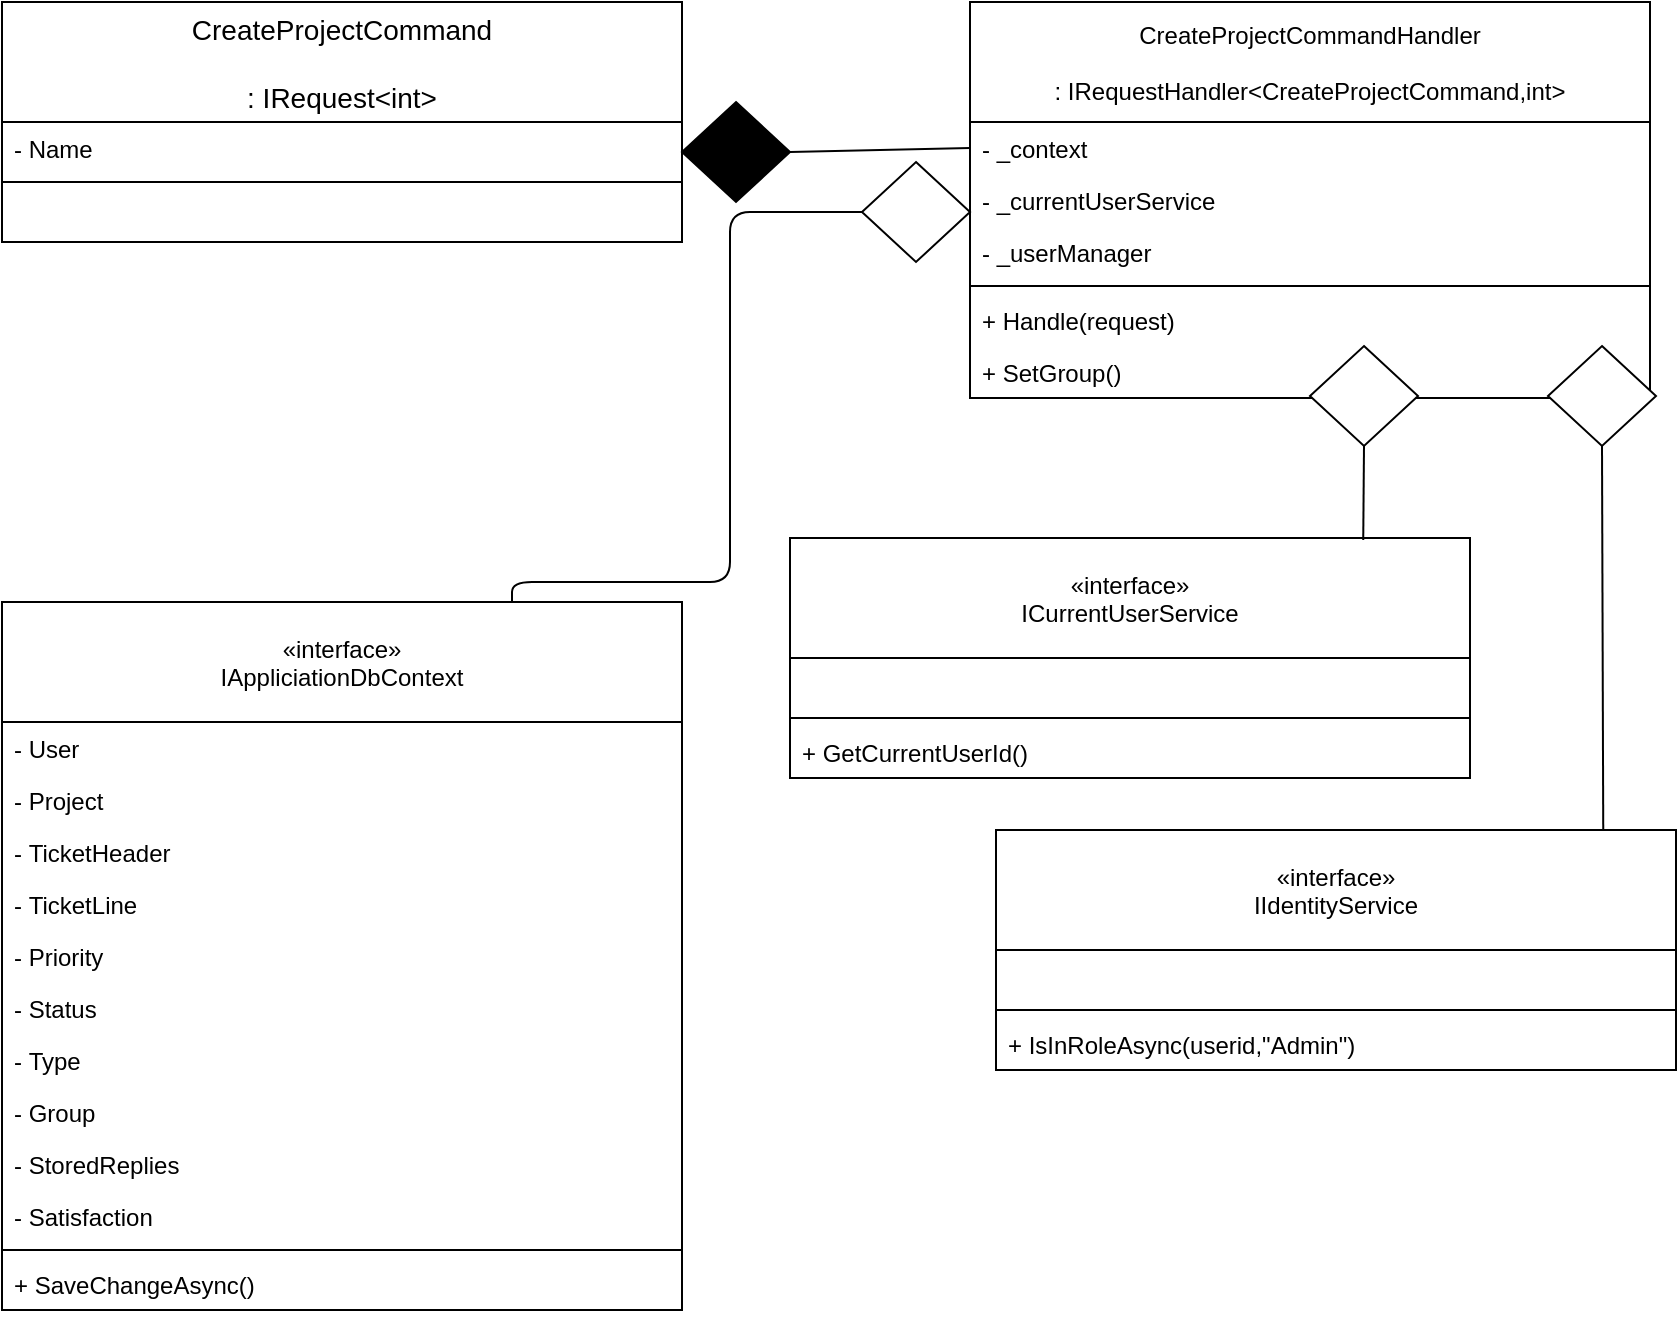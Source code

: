 <mxfile version="13.6.2" type="device"><diagram id="i-jKPdzmMxMsJHsrEuBs" name="Page-1"><mxGraphModel dx="2704" dy="985" grid="1" gridSize="10" guides="1" tooltips="1" connect="1" arrows="1" fold="1" page="1" pageScale="1" pageWidth="827" pageHeight="1169" math="0" shadow="0"><root><mxCell id="0"/><mxCell id="1" parent="0"/><mxCell id="GN9Uv2yKg5OfS3S7GKmP-27" value="«interface»&#10;IAppliciationDbContext" style="swimlane;fontStyle=0;childLayout=stackLayout;horizontal=1;startSize=60;fillColor=none;horizontalStack=0;resizeParent=1;resizeParentMax=0;resizeLast=0;collapsible=1;marginBottom=0;" parent="1" vertex="1"><mxGeometry x="-1644" y="340" width="340" height="354" as="geometry"/></mxCell><mxCell id="GN9Uv2yKg5OfS3S7GKmP-28" value="- User" style="text;strokeColor=none;fillColor=none;align=left;verticalAlign=top;spacingLeft=4;spacingRight=4;overflow=hidden;rotatable=0;points=[[0,0.5],[1,0.5]];portConstraint=eastwest;" parent="GN9Uv2yKg5OfS3S7GKmP-27" vertex="1"><mxGeometry y="60" width="340" height="26" as="geometry"/></mxCell><mxCell id="GN9Uv2yKg5OfS3S7GKmP-29" value="- Project" style="text;strokeColor=none;fillColor=none;align=left;verticalAlign=top;spacingLeft=4;spacingRight=4;overflow=hidden;rotatable=0;points=[[0,0.5],[1,0.5]];portConstraint=eastwest;" parent="GN9Uv2yKg5OfS3S7GKmP-27" vertex="1"><mxGeometry y="86" width="340" height="26" as="geometry"/></mxCell><mxCell id="GN9Uv2yKg5OfS3S7GKmP-30" value="- TicketHeader" style="text;strokeColor=none;fillColor=none;align=left;verticalAlign=top;spacingLeft=4;spacingRight=4;overflow=hidden;rotatable=0;points=[[0,0.5],[1,0.5]];portConstraint=eastwest;" parent="GN9Uv2yKg5OfS3S7GKmP-27" vertex="1"><mxGeometry y="112" width="340" height="26" as="geometry"/></mxCell><mxCell id="GN9Uv2yKg5OfS3S7GKmP-31" value="- TicketLine" style="text;strokeColor=none;fillColor=none;align=left;verticalAlign=top;spacingLeft=4;spacingRight=4;overflow=hidden;rotatable=0;points=[[0,0.5],[1,0.5]];portConstraint=eastwest;" parent="GN9Uv2yKg5OfS3S7GKmP-27" vertex="1"><mxGeometry y="138" width="340" height="26" as="geometry"/></mxCell><mxCell id="GN9Uv2yKg5OfS3S7GKmP-32" value="- Priority" style="text;strokeColor=none;fillColor=none;align=left;verticalAlign=top;spacingLeft=4;spacingRight=4;overflow=hidden;rotatable=0;points=[[0,0.5],[1,0.5]];portConstraint=eastwest;" parent="GN9Uv2yKg5OfS3S7GKmP-27" vertex="1"><mxGeometry y="164" width="340" height="26" as="geometry"/></mxCell><mxCell id="GN9Uv2yKg5OfS3S7GKmP-33" value="- Status" style="text;strokeColor=none;fillColor=none;align=left;verticalAlign=top;spacingLeft=4;spacingRight=4;overflow=hidden;rotatable=0;points=[[0,0.5],[1,0.5]];portConstraint=eastwest;" parent="GN9Uv2yKg5OfS3S7GKmP-27" vertex="1"><mxGeometry y="190" width="340" height="26" as="geometry"/></mxCell><mxCell id="GN9Uv2yKg5OfS3S7GKmP-34" value="- Type" style="text;strokeColor=none;fillColor=none;align=left;verticalAlign=top;spacingLeft=4;spacingRight=4;overflow=hidden;rotatable=0;points=[[0,0.5],[1,0.5]];portConstraint=eastwest;" parent="GN9Uv2yKg5OfS3S7GKmP-27" vertex="1"><mxGeometry y="216" width="340" height="26" as="geometry"/></mxCell><mxCell id="GN9Uv2yKg5OfS3S7GKmP-35" value="- Group" style="text;strokeColor=none;fillColor=none;align=left;verticalAlign=top;spacingLeft=4;spacingRight=4;overflow=hidden;rotatable=0;points=[[0,0.5],[1,0.5]];portConstraint=eastwest;" parent="GN9Uv2yKg5OfS3S7GKmP-27" vertex="1"><mxGeometry y="242" width="340" height="26" as="geometry"/></mxCell><mxCell id="GN9Uv2yKg5OfS3S7GKmP-36" value="- StoredReplies" style="text;strokeColor=none;fillColor=none;align=left;verticalAlign=top;spacingLeft=4;spacingRight=4;overflow=hidden;rotatable=0;points=[[0,0.5],[1,0.5]];portConstraint=eastwest;" parent="GN9Uv2yKg5OfS3S7GKmP-27" vertex="1"><mxGeometry y="268" width="340" height="26" as="geometry"/></mxCell><mxCell id="GN9Uv2yKg5OfS3S7GKmP-37" value="- Satisfaction" style="text;strokeColor=none;fillColor=none;align=left;verticalAlign=top;spacingLeft=4;spacingRight=4;overflow=hidden;rotatable=0;points=[[0,0.5],[1,0.5]];portConstraint=eastwest;" parent="GN9Uv2yKg5OfS3S7GKmP-27" vertex="1"><mxGeometry y="294" width="340" height="26" as="geometry"/></mxCell><mxCell id="GN9Uv2yKg5OfS3S7GKmP-57" value="" style="line;strokeWidth=1;fillColor=none;align=left;verticalAlign=middle;spacingTop=-1;spacingLeft=3;spacingRight=3;rotatable=0;labelPosition=right;points=[];portConstraint=eastwest;" parent="GN9Uv2yKg5OfS3S7GKmP-27" vertex="1"><mxGeometry y="320" width="340" height="8" as="geometry"/></mxCell><mxCell id="GN9Uv2yKg5OfS3S7GKmP-56" value="+ SaveChangeAsync()" style="text;strokeColor=none;fillColor=none;align=left;verticalAlign=top;spacingLeft=4;spacingRight=4;overflow=hidden;rotatable=0;points=[[0,0.5],[1,0.5]];portConstraint=eastwest;" parent="GN9Uv2yKg5OfS3S7GKmP-27" vertex="1"><mxGeometry y="328" width="340" height="26" as="geometry"/></mxCell><mxCell id="GN9Uv2yKg5OfS3S7GKmP-38" value="CreateProjectCommand&#10;&#10;: IRequest&lt;int&gt;" style="swimlane;fontStyle=0;childLayout=stackLayout;horizontal=1;startSize=60;horizontalStack=0;resizeParent=1;resizeParentMax=0;resizeLast=0;collapsible=1;marginBottom=0;align=center;fontSize=14;" parent="1" vertex="1"><mxGeometry x="-1644" y="40" width="340" height="120" as="geometry"/></mxCell><mxCell id="GN9Uv2yKg5OfS3S7GKmP-39" value="- Name" style="text;strokeColor=none;fillColor=none;align=left;verticalAlign=top;spacingLeft=4;spacingRight=4;overflow=hidden;rotatable=0;points=[[0,0.5],[1,0.5]];portConstraint=eastwest;" parent="GN9Uv2yKg5OfS3S7GKmP-38" vertex="1"><mxGeometry y="60" width="340" height="26" as="geometry"/></mxCell><mxCell id="GN9Uv2yKg5OfS3S7GKmP-62" value="" style="line;strokeWidth=1;fillColor=none;align=left;verticalAlign=middle;spacingTop=-1;spacingLeft=3;spacingRight=3;rotatable=0;labelPosition=right;points=[];portConstraint=eastwest;" parent="GN9Uv2yKg5OfS3S7GKmP-38" vertex="1"><mxGeometry y="86" width="340" height="8" as="geometry"/></mxCell><mxCell id="GN9Uv2yKg5OfS3S7GKmP-61" value=" " style="text;strokeColor=none;fillColor=none;align=left;verticalAlign=top;spacingLeft=4;spacingRight=4;overflow=hidden;rotatable=0;points=[[0,0.5],[1,0.5]];portConstraint=eastwest;" parent="GN9Uv2yKg5OfS3S7GKmP-38" vertex="1"><mxGeometry y="94" width="340" height="26" as="geometry"/></mxCell><mxCell id="GN9Uv2yKg5OfS3S7GKmP-40" value="CreateProjectCommandHandler&#10;&#10;: IRequestHandler&lt;CreateProjectCommand,int&gt;" style="swimlane;fontStyle=0;childLayout=stackLayout;horizontal=1;startSize=60;fillColor=none;horizontalStack=0;resizeParent=1;resizeParentMax=0;resizeLast=0;collapsible=1;marginBottom=0;" parent="1" vertex="1"><mxGeometry x="-1160" y="40" width="340" height="198" as="geometry"/></mxCell><mxCell id="GN9Uv2yKg5OfS3S7GKmP-41" value="- _context" style="text;strokeColor=none;fillColor=none;align=left;verticalAlign=top;spacingLeft=4;spacingRight=4;overflow=hidden;rotatable=0;points=[[0,0.5],[1,0.5]];portConstraint=eastwest;" parent="GN9Uv2yKg5OfS3S7GKmP-40" vertex="1"><mxGeometry y="60" width="340" height="26" as="geometry"/></mxCell><mxCell id="GN9Uv2yKg5OfS3S7GKmP-42" value="- _currentUserService" style="text;strokeColor=none;fillColor=none;align=left;verticalAlign=top;spacingLeft=4;spacingRight=4;overflow=hidden;rotatable=0;points=[[0,0.5],[1,0.5]];portConstraint=eastwest;" parent="GN9Uv2yKg5OfS3S7GKmP-40" vertex="1"><mxGeometry y="86" width="340" height="26" as="geometry"/></mxCell><mxCell id="JtBDBEO3koUinqE8eVfc-1" value="- _userManager" style="text;strokeColor=none;fillColor=none;align=left;verticalAlign=top;spacingLeft=4;spacingRight=4;overflow=hidden;rotatable=0;points=[[0,0.5],[1,0.5]];portConstraint=eastwest;" vertex="1" parent="GN9Uv2yKg5OfS3S7GKmP-40"><mxGeometry y="112" width="340" height="26" as="geometry"/></mxCell><mxCell id="GN9Uv2yKg5OfS3S7GKmP-66" value="" style="line;strokeWidth=1;fillColor=none;align=left;verticalAlign=middle;spacingTop=-1;spacingLeft=3;spacingRight=3;rotatable=0;labelPosition=right;points=[];portConstraint=eastwest;" parent="GN9Uv2yKg5OfS3S7GKmP-40" vertex="1"><mxGeometry y="138" width="340" height="8" as="geometry"/></mxCell><mxCell id="GN9Uv2yKg5OfS3S7GKmP-60" value="+ Handle(request)" style="text;strokeColor=none;fillColor=none;align=left;verticalAlign=top;spacingLeft=4;spacingRight=4;overflow=hidden;rotatable=0;points=[[0,0.5],[1,0.5]];portConstraint=eastwest;" parent="GN9Uv2yKg5OfS3S7GKmP-40" vertex="1"><mxGeometry y="146" width="340" height="26" as="geometry"/></mxCell><mxCell id="GN9Uv2yKg5OfS3S7GKmP-67" value="+ SetGroup()" style="text;strokeColor=none;fillColor=none;align=left;verticalAlign=top;spacingLeft=4;spacingRight=4;overflow=hidden;rotatable=0;points=[[0,0.5],[1,0.5]];portConstraint=eastwest;" parent="GN9Uv2yKg5OfS3S7GKmP-40" vertex="1"><mxGeometry y="172" width="340" height="26" as="geometry"/></mxCell><mxCell id="GN9Uv2yKg5OfS3S7GKmP-43" value="" style="endArrow=none;html=1;entryX=0;entryY=0.5;entryDx=0;entryDy=0;exitX=1;exitY=0.5;exitDx=0;exitDy=0;exitPerimeter=0;" parent="1" source="GN9Uv2yKg5OfS3S7GKmP-44" target="GN9Uv2yKg5OfS3S7GKmP-41" edge="1"><mxGeometry width="50" height="50" relative="1" as="geometry"><mxPoint x="-1250" y="113" as="sourcePoint"/><mxPoint x="-1120" y="370" as="targetPoint"/></mxGeometry></mxCell><mxCell id="GN9Uv2yKg5OfS3S7GKmP-44" value="" style="strokeWidth=1;html=1;shape=mxgraph.flowchart.decision;whiteSpace=wrap;fillColor=#000000;" parent="1" vertex="1"><mxGeometry x="-1304" y="90" width="54" height="50" as="geometry"/></mxCell><mxCell id="GN9Uv2yKg5OfS3S7GKmP-45" value="" style="endArrow=none;html=1;entryX=0.75;entryY=0;entryDx=0;entryDy=0;exitX=0;exitY=0.5;exitDx=0;exitDy=0;exitPerimeter=0;" parent="1" source="GN9Uv2yKg5OfS3S7GKmP-46" target="GN9Uv2yKg5OfS3S7GKmP-27" edge="1"><mxGeometry width="50" height="50" relative="1" as="geometry"><mxPoint x="-1250" y="213" as="sourcePoint"/><mxPoint x="-1314" y="430" as="targetPoint"/><Array as="points"><mxPoint x="-1280" y="145"/><mxPoint x="-1280" y="330"/><mxPoint x="-1389" y="330"/></Array></mxGeometry></mxCell><mxCell id="GN9Uv2yKg5OfS3S7GKmP-46" value="" style="strokeWidth=1;html=1;shape=mxgraph.flowchart.decision;whiteSpace=wrap;" parent="1" vertex="1"><mxGeometry x="-1214" y="120" width="54" height="50" as="geometry"/></mxCell><mxCell id="GN9Uv2yKg5OfS3S7GKmP-47" value="" style="endArrow=none;html=1;exitX=0.5;exitY=1;exitDx=0;exitDy=0;exitPerimeter=0;entryX=0.843;entryY=0.008;entryDx=0;entryDy=0;entryPerimeter=0;" parent="1" source="GN9Uv2yKg5OfS3S7GKmP-48" target="GN9Uv2yKg5OfS3S7GKmP-49" edge="1"><mxGeometry width="50" height="50" relative="1" as="geometry"><mxPoint x="-944" y="416.69" as="sourcePoint"/><mxPoint x="-805.86" y="744.002" as="targetPoint"/><Array as="points"/></mxGeometry></mxCell><mxCell id="GN9Uv2yKg5OfS3S7GKmP-48" value="" style="strokeWidth=1;html=1;shape=mxgraph.flowchart.decision;whiteSpace=wrap;" parent="1" vertex="1"><mxGeometry x="-990" y="212" width="54" height="50" as="geometry"/></mxCell><mxCell id="GN9Uv2yKg5OfS3S7GKmP-51" value="" style="endArrow=none;html=1;exitX=0.5;exitY=1;exitDx=0;exitDy=0;exitPerimeter=0;entryX=0.843;entryY=0.008;entryDx=0;entryDy=0;entryPerimeter=0;" parent="1" source="GN9Uv2yKg5OfS3S7GKmP-52" edge="1"><mxGeometry width="50" height="50" relative="1" as="geometry"><mxPoint x="-824" y="562" as="sourcePoint"/><mxPoint x="-843.38" y="453.998" as="targetPoint"/><Array as="points"/></mxGeometry></mxCell><mxCell id="GN9Uv2yKg5OfS3S7GKmP-52" value="" style="strokeWidth=1;html=1;shape=mxgraph.flowchart.decision;whiteSpace=wrap;" parent="1" vertex="1"><mxGeometry x="-871" y="212" width="54" height="50" as="geometry"/></mxCell><mxCell id="GN9Uv2yKg5OfS3S7GKmP-49" value="«interface»&#10;ICurrentUserService" style="swimlane;fontStyle=0;childLayout=stackLayout;horizontal=1;startSize=60;fillColor=none;horizontalStack=0;resizeParent=1;resizeParentMax=0;resizeLast=0;collapsible=1;marginBottom=0;" parent="1" vertex="1"><mxGeometry x="-1250" y="308" width="340" height="120" as="geometry"/></mxCell><mxCell id="GN9Uv2yKg5OfS3S7GKmP-54" value=" " style="text;strokeColor=none;fillColor=none;align=left;verticalAlign=top;spacingLeft=4;spacingRight=4;overflow=hidden;rotatable=0;points=[[0,0.5],[1,0.5]];portConstraint=eastwest;" parent="GN9Uv2yKg5OfS3S7GKmP-49" vertex="1"><mxGeometry y="60" width="340" height="26" as="geometry"/></mxCell><mxCell id="GN9Uv2yKg5OfS3S7GKmP-65" value="" style="line;strokeWidth=1;fillColor=none;align=left;verticalAlign=middle;spacingTop=-1;spacingLeft=3;spacingRight=3;rotatable=0;labelPosition=right;points=[];portConstraint=eastwest;" parent="GN9Uv2yKg5OfS3S7GKmP-49" vertex="1"><mxGeometry y="86" width="340" height="8" as="geometry"/></mxCell><mxCell id="GN9Uv2yKg5OfS3S7GKmP-59" value="+ GetCurrentUserId()" style="text;strokeColor=none;fillColor=none;align=left;verticalAlign=top;spacingLeft=4;spacingRight=4;overflow=hidden;rotatable=0;points=[[0,0.5],[1,0.5]];portConstraint=eastwest;" parent="GN9Uv2yKg5OfS3S7GKmP-49" vertex="1"><mxGeometry y="94" width="340" height="26" as="geometry"/></mxCell><mxCell id="GN9Uv2yKg5OfS3S7GKmP-50" value="«interface»&#10;IIdentityService" style="swimlane;fontStyle=0;childLayout=stackLayout;horizontal=1;startSize=60;fillColor=none;horizontalStack=0;resizeParent=1;resizeParentMax=0;resizeLast=0;collapsible=1;marginBottom=0;" parent="1" vertex="1"><mxGeometry x="-1147" y="454" width="340" height="120" as="geometry"/></mxCell><mxCell id="GN9Uv2yKg5OfS3S7GKmP-55" value=" " style="text;strokeColor=none;fillColor=none;align=left;verticalAlign=top;spacingLeft=4;spacingRight=4;overflow=hidden;rotatable=0;points=[[0,0.5],[1,0.5]];portConstraint=eastwest;" parent="GN9Uv2yKg5OfS3S7GKmP-50" vertex="1"><mxGeometry y="60" width="340" height="26" as="geometry"/></mxCell><mxCell id="GN9Uv2yKg5OfS3S7GKmP-64" value="" style="line;strokeWidth=1;fillColor=none;align=left;verticalAlign=middle;spacingTop=-1;spacingLeft=3;spacingRight=3;rotatable=0;labelPosition=right;points=[];portConstraint=eastwest;" parent="GN9Uv2yKg5OfS3S7GKmP-50" vertex="1"><mxGeometry y="86" width="340" height="8" as="geometry"/></mxCell><mxCell id="GN9Uv2yKg5OfS3S7GKmP-58" value="+ IsInRoleAsync(userid,&quot;Admin&quot;)" style="text;strokeColor=none;fillColor=none;align=left;verticalAlign=top;spacingLeft=4;spacingRight=4;overflow=hidden;rotatable=0;points=[[0,0.5],[1,0.5]];portConstraint=eastwest;" parent="GN9Uv2yKg5OfS3S7GKmP-50" vertex="1"><mxGeometry y="94" width="340" height="26" as="geometry"/></mxCell></root></mxGraphModel></diagram></mxfile>